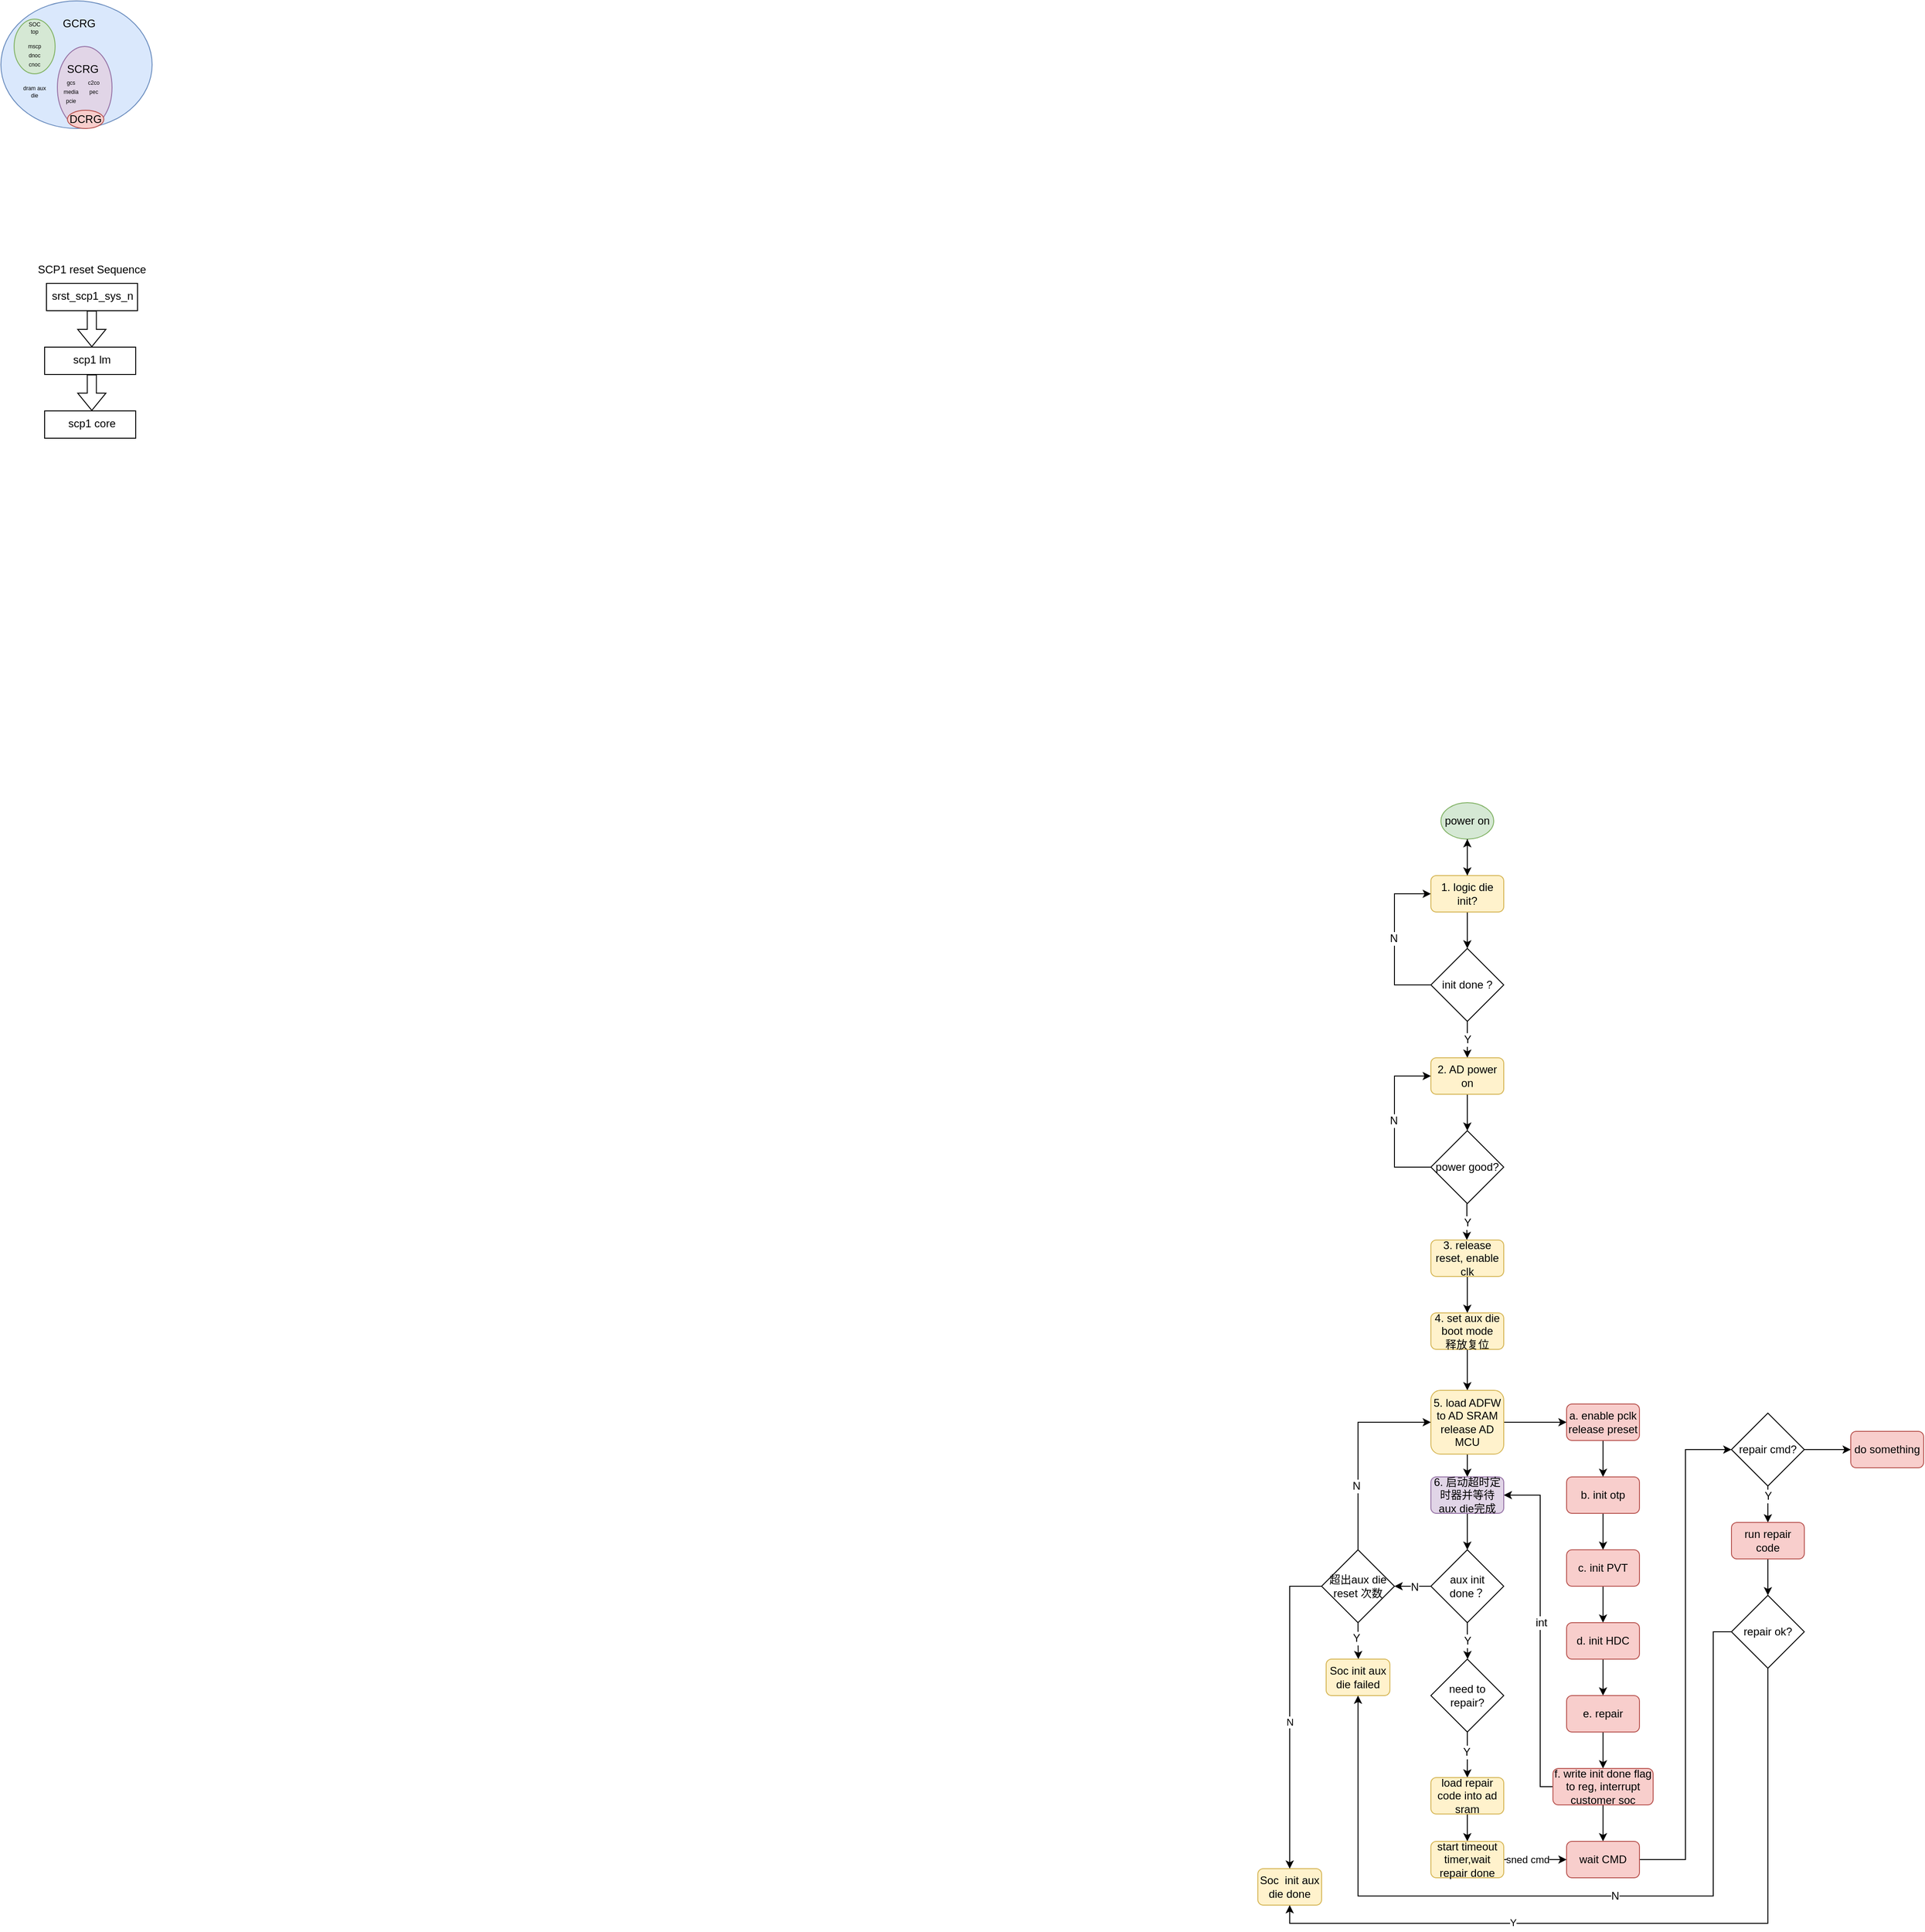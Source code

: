 <mxfile version="25.0.1">
  <diagram name="第 1 页" id="46fL1lXNJR9uM7ggilB-">
    <mxGraphModel dx="1378" dy="832" grid="1" gridSize="10" guides="1" tooltips="1" connect="1" arrows="1" fold="1" page="1" pageScale="1" pageWidth="3300" pageHeight="4681" math="0" shadow="0">
      <root>
        <mxCell id="0" />
        <mxCell id="1" parent="0" />
        <mxCell id="43JC9lhxO4K5G4KCc76D-29" value="" style="group" parent="1" vertex="1" connectable="0">
          <mxGeometry x="50" y="90" width="166" height="140" as="geometry" />
        </mxCell>
        <mxCell id="43JC9lhxO4K5G4KCc76D-1" value="" style="ellipse;whiteSpace=wrap;html=1;fillColor=#dae8fc;strokeColor=#6c8ebf;" parent="43JC9lhxO4K5G4KCc76D-29" vertex="1">
          <mxGeometry width="166" height="140" as="geometry" />
        </mxCell>
        <mxCell id="43JC9lhxO4K5G4KCc76D-12" value="" style="ellipse;whiteSpace=wrap;html=1;fillColor=#d5e8d4;strokeColor=#82b366;" parent="43JC9lhxO4K5G4KCc76D-29" vertex="1">
          <mxGeometry x="14.5" y="20" width="45" height="60" as="geometry" />
        </mxCell>
        <mxCell id="43JC9lhxO4K5G4KCc76D-3" value="GCRG" style="text;html=1;align=center;verticalAlign=middle;whiteSpace=wrap;rounded=0;" parent="43JC9lhxO4K5G4KCc76D-29" vertex="1">
          <mxGeometry x="73" y="20" width="26" height="10" as="geometry" />
        </mxCell>
        <mxCell id="43JC9lhxO4K5G4KCc76D-4" value="mscp" style="text;html=1;align=center;verticalAlign=middle;whiteSpace=wrap;rounded=0;fontSize=6;" parent="43JC9lhxO4K5G4KCc76D-29" vertex="1">
          <mxGeometry x="22" y="40" width="30" height="20" as="geometry" />
        </mxCell>
        <mxCell id="43JC9lhxO4K5G4KCc76D-5" value="dnoc" style="text;html=1;align=center;verticalAlign=middle;whiteSpace=wrap;rounded=0;fontSize=6;" parent="43JC9lhxO4K5G4KCc76D-29" vertex="1">
          <mxGeometry x="22" y="50" width="30" height="20" as="geometry" />
        </mxCell>
        <mxCell id="43JC9lhxO4K5G4KCc76D-6" value="cnoc" style="text;html=1;align=center;verticalAlign=middle;whiteSpace=wrap;rounded=0;fontSize=6;" parent="43JC9lhxO4K5G4KCc76D-29" vertex="1">
          <mxGeometry x="22" y="60" width="30" height="20" as="geometry" />
        </mxCell>
        <mxCell id="43JC9lhxO4K5G4KCc76D-10" value="dram aux die" style="text;html=1;align=center;verticalAlign=middle;whiteSpace=wrap;rounded=0;fontSize=6;" parent="43JC9lhxO4K5G4KCc76D-29" vertex="1">
          <mxGeometry x="22" y="90" width="30" height="20" as="geometry" />
        </mxCell>
        <mxCell id="43JC9lhxO4K5G4KCc76D-15" value="" style="ellipse;whiteSpace=wrap;html=1;fillColor=#e1d5e7;strokeColor=#9673a6;" parent="43JC9lhxO4K5G4KCc76D-29" vertex="1">
          <mxGeometry x="62" y="50" width="60" height="90" as="geometry" />
        </mxCell>
        <mxCell id="43JC9lhxO4K5G4KCc76D-14" value="SOC&lt;div&gt;top&lt;/div&gt;" style="text;html=1;align=center;verticalAlign=middle;whiteSpace=wrap;rounded=0;fontSize=6;" parent="43JC9lhxO4K5G4KCc76D-29" vertex="1">
          <mxGeometry x="22" y="20" width="30" height="20" as="geometry" />
        </mxCell>
        <mxCell id="43JC9lhxO4K5G4KCc76D-16" value="SCRG" style="text;html=1;align=center;verticalAlign=middle;whiteSpace=wrap;rounded=0;" parent="43JC9lhxO4K5G4KCc76D-29" vertex="1">
          <mxGeometry x="76.5" y="70" width="26" height="10" as="geometry" />
        </mxCell>
        <mxCell id="43JC9lhxO4K5G4KCc76D-17" value="gcs" style="text;html=1;align=center;verticalAlign=middle;whiteSpace=wrap;rounded=0;fontSize=6;" parent="43JC9lhxO4K5G4KCc76D-29" vertex="1">
          <mxGeometry x="62" y="80" width="30" height="20" as="geometry" />
        </mxCell>
        <mxCell id="43JC9lhxO4K5G4KCc76D-19" value="media" style="text;html=1;align=center;verticalAlign=middle;whiteSpace=wrap;rounded=0;fontSize=6;" parent="43JC9lhxO4K5G4KCc76D-29" vertex="1">
          <mxGeometry x="62" y="90" width="30" height="20" as="geometry" />
        </mxCell>
        <mxCell id="43JC9lhxO4K5G4KCc76D-20" value="pcie" style="text;html=1;align=center;verticalAlign=middle;whiteSpace=wrap;rounded=0;fontSize=6;" parent="43JC9lhxO4K5G4KCc76D-29" vertex="1">
          <mxGeometry x="62" y="100" width="30" height="20" as="geometry" />
        </mxCell>
        <mxCell id="43JC9lhxO4K5G4KCc76D-22" value="c2co" style="text;html=1;align=center;verticalAlign=middle;whiteSpace=wrap;rounded=0;fontSize=6;" parent="43JC9lhxO4K5G4KCc76D-29" vertex="1">
          <mxGeometry x="87" y="80" width="30" height="20" as="geometry" />
        </mxCell>
        <mxCell id="43JC9lhxO4K5G4KCc76D-23" value="pec" style="text;html=1;align=center;verticalAlign=middle;whiteSpace=wrap;rounded=0;fontSize=6;" parent="43JC9lhxO4K5G4KCc76D-29" vertex="1">
          <mxGeometry x="87" y="90" width="30" height="20" as="geometry" />
        </mxCell>
        <mxCell id="43JC9lhxO4K5G4KCc76D-24" value="DCRG" style="ellipse;whiteSpace=wrap;html=1;fillColor=#f8cecc;strokeColor=#b85450;" parent="43JC9lhxO4K5G4KCc76D-29" vertex="1">
          <mxGeometry x="73" y="120" width="40" height="20" as="geometry" />
        </mxCell>
        <mxCell id="43JC9lhxO4K5G4KCc76D-36" value="" style="group" parent="1" vertex="1" connectable="0">
          <mxGeometry x="84" y="370" width="132" height="200" as="geometry" />
        </mxCell>
        <mxCell id="43JC9lhxO4K5G4KCc76D-25" value="SCP1 reset Sequence" style="text;html=1;align=center;verticalAlign=middle;whiteSpace=wrap;rounded=0;" parent="43JC9lhxO4K5G4KCc76D-36" vertex="1">
          <mxGeometry width="132" height="30" as="geometry" />
        </mxCell>
        <mxCell id="43JC9lhxO4K5G4KCc76D-27" value="" style="rounded=0;whiteSpace=wrap;html=1;" parent="43JC9lhxO4K5G4KCc76D-36" vertex="1">
          <mxGeometry x="16" y="30" width="100" height="30" as="geometry" />
        </mxCell>
        <mxCell id="43JC9lhxO4K5G4KCc76D-26" value="&lt;div data-page-id=&quot;Pw6XdwjNvok7TUxngfVcSIKwnlc&quot; data-lark-html-role=&quot;root&quot; data-docx-has-block-data=&quot;false&quot;&gt;&lt;div class=&quot;ace-line ace-line old-record-id-SQWmdt7z1oqKN5xYYuCcsvaNnDd&quot;&gt;srst_scp1_sys_n&lt;/div&gt;&lt;/div&gt;&lt;span data-lark-record-data=&quot;{&amp;quot;rootId&amp;quot;:&amp;quot;Pw6XdwjNvok7TUxngfVcSIKwnlc&amp;quot;,&amp;quot;text&amp;quot;:{&amp;quot;initialAttributedTexts&amp;quot;:{&amp;quot;text&amp;quot;:{&amp;quot;0&amp;quot;:&amp;quot;srst_scp1_sys_n&amp;quot;},&amp;quot;attribs&amp;quot;:{&amp;quot;0&amp;quot;:&amp;quot;*0+f&amp;quot;}},&amp;quot;apool&amp;quot;:{&amp;quot;numToAttrib&amp;quot;:{&amp;quot;0&amp;quot;:[&amp;quot;author&amp;quot;,&amp;quot;7396181384320237572&amp;quot;]},&amp;quot;nextNum&amp;quot;:1}},&amp;quot;type&amp;quot;:&amp;quot;text&amp;quot;,&amp;quot;referenceRecordMap&amp;quot;:{},&amp;quot;extra&amp;quot;:{&amp;quot;channel&amp;quot;:&amp;quot;saas&amp;quot;,&amp;quot;pasteRandomId&amp;quot;:&amp;quot;677e7be1-af29-4d60-ab0a-0fdef0c1a2f3&amp;quot;,&amp;quot;mention_page_title&amp;quot;:{},&amp;quot;external_mention_url&amp;quot;:{}},&amp;quot;isKeepQuoteContainer&amp;quot;:false,&amp;quot;isFromCode&amp;quot;:false,&amp;quot;selection&amp;quot;:[{&amp;quot;id&amp;quot;:1236,&amp;quot;type&amp;quot;:&amp;quot;text&amp;quot;,&amp;quot;selection&amp;quot;:{&amp;quot;start&amp;quot;:0,&amp;quot;end&amp;quot;:15},&amp;quot;recordId&amp;quot;:&amp;quot;SQWmdt7z1oqKN5xYYuCcsvaNnDd&amp;quot;}],&amp;quot;payloadMap&amp;quot;:{},&amp;quot;isCut&amp;quot;:false}&quot; data-lark-record-format=&quot;docx/text&quot; class=&quot;lark-record-clipboard&quot;&gt;&lt;/span&gt;" style="text;whiteSpace=wrap;html=1;" parent="43JC9lhxO4K5G4KCc76D-36" vertex="1">
          <mxGeometry x="20" y="30" width="96" height="20" as="geometry" />
        </mxCell>
        <mxCell id="43JC9lhxO4K5G4KCc76D-28" value="" style="shape=flexArrow;endArrow=classic;html=1;rounded=0;" parent="43JC9lhxO4K5G4KCc76D-36" edge="1">
          <mxGeometry width="50" height="50" relative="1" as="geometry">
            <mxPoint x="65.8" y="60" as="sourcePoint" />
            <mxPoint x="65.8" y="100" as="targetPoint" />
          </mxGeometry>
        </mxCell>
        <mxCell id="43JC9lhxO4K5G4KCc76D-31" value="" style="rounded=0;whiteSpace=wrap;html=1;" parent="43JC9lhxO4K5G4KCc76D-36" vertex="1">
          <mxGeometry x="14" y="100" width="100" height="30" as="geometry" />
        </mxCell>
        <mxCell id="43JC9lhxO4K5G4KCc76D-32" value="&lt;div data-docx-has-block-data=&quot;false&quot; data-lark-html-role=&quot;root&quot; data-page-id=&quot;Pw6XdwjNvok7TUxngfVcSIKwnlc&quot;&gt;&lt;div class=&quot;ace-line ace-line old-record-id-SQWmdt7z1oqKN5xYYuCcsvaNnDd&quot;&gt;scp1 lm&lt;/div&gt;&lt;/div&gt;&lt;span class=&quot;lark-record-clipboard&quot; data-lark-record-format=&quot;docx/text&quot; data-lark-record-data=&quot;{&amp;quot;rootId&amp;quot;:&amp;quot;Pw6XdwjNvok7TUxngfVcSIKwnlc&amp;quot;,&amp;quot;text&amp;quot;:{&amp;quot;initialAttributedTexts&amp;quot;:{&amp;quot;text&amp;quot;:{&amp;quot;0&amp;quot;:&amp;quot;srst_scp1_sys_n&amp;quot;},&amp;quot;attribs&amp;quot;:{&amp;quot;0&amp;quot;:&amp;quot;*0+f&amp;quot;}},&amp;quot;apool&amp;quot;:{&amp;quot;numToAttrib&amp;quot;:{&amp;quot;0&amp;quot;:[&amp;quot;author&amp;quot;,&amp;quot;7396181384320237572&amp;quot;]},&amp;quot;nextNum&amp;quot;:1}},&amp;quot;type&amp;quot;:&amp;quot;text&amp;quot;,&amp;quot;referenceRecordMap&amp;quot;:{},&amp;quot;extra&amp;quot;:{&amp;quot;channel&amp;quot;:&amp;quot;saas&amp;quot;,&amp;quot;pasteRandomId&amp;quot;:&amp;quot;677e7be1-af29-4d60-ab0a-0fdef0c1a2f3&amp;quot;,&amp;quot;mention_page_title&amp;quot;:{},&amp;quot;external_mention_url&amp;quot;:{}},&amp;quot;isKeepQuoteContainer&amp;quot;:false,&amp;quot;isFromCode&amp;quot;:false,&amp;quot;selection&amp;quot;:[{&amp;quot;id&amp;quot;:1236,&amp;quot;type&amp;quot;:&amp;quot;text&amp;quot;,&amp;quot;selection&amp;quot;:{&amp;quot;start&amp;quot;:0,&amp;quot;end&amp;quot;:15},&amp;quot;recordId&amp;quot;:&amp;quot;SQWmdt7z1oqKN5xYYuCcsvaNnDd&amp;quot;}],&amp;quot;payloadMap&amp;quot;:{},&amp;quot;isCut&amp;quot;:false}&quot;&gt;&lt;/span&gt;" style="text;whiteSpace=wrap;html=1;align=center;" parent="43JC9lhxO4K5G4KCc76D-36" vertex="1">
          <mxGeometry x="18" y="100" width="96" height="25" as="geometry" />
        </mxCell>
        <mxCell id="43JC9lhxO4K5G4KCc76D-33" value="" style="rounded=0;whiteSpace=wrap;html=1;" parent="43JC9lhxO4K5G4KCc76D-36" vertex="1">
          <mxGeometry x="14" y="170" width="100" height="30" as="geometry" />
        </mxCell>
        <mxCell id="43JC9lhxO4K5G4KCc76D-34" value="&lt;div data-docx-has-block-data=&quot;false&quot; data-lark-html-role=&quot;root&quot; data-page-id=&quot;Pw6XdwjNvok7TUxngfVcSIKwnlc&quot;&gt;&lt;div class=&quot;ace-line ace-line old-record-id-SQWmdt7z1oqKN5xYYuCcsvaNnDd&quot;&gt;scp1 core&lt;/div&gt;&lt;/div&gt;&lt;span class=&quot;lark-record-clipboard&quot; data-lark-record-format=&quot;docx/text&quot; data-lark-record-data=&quot;{&amp;quot;rootId&amp;quot;:&amp;quot;Pw6XdwjNvok7TUxngfVcSIKwnlc&amp;quot;,&amp;quot;text&amp;quot;:{&amp;quot;initialAttributedTexts&amp;quot;:{&amp;quot;text&amp;quot;:{&amp;quot;0&amp;quot;:&amp;quot;srst_scp1_sys_n&amp;quot;},&amp;quot;attribs&amp;quot;:{&amp;quot;0&amp;quot;:&amp;quot;*0+f&amp;quot;}},&amp;quot;apool&amp;quot;:{&amp;quot;numToAttrib&amp;quot;:{&amp;quot;0&amp;quot;:[&amp;quot;author&amp;quot;,&amp;quot;7396181384320237572&amp;quot;]},&amp;quot;nextNum&amp;quot;:1}},&amp;quot;type&amp;quot;:&amp;quot;text&amp;quot;,&amp;quot;referenceRecordMap&amp;quot;:{},&amp;quot;extra&amp;quot;:{&amp;quot;channel&amp;quot;:&amp;quot;saas&amp;quot;,&amp;quot;pasteRandomId&amp;quot;:&amp;quot;677e7be1-af29-4d60-ab0a-0fdef0c1a2f3&amp;quot;,&amp;quot;mention_page_title&amp;quot;:{},&amp;quot;external_mention_url&amp;quot;:{}},&amp;quot;isKeepQuoteContainer&amp;quot;:false,&amp;quot;isFromCode&amp;quot;:false,&amp;quot;selection&amp;quot;:[{&amp;quot;id&amp;quot;:1236,&amp;quot;type&amp;quot;:&amp;quot;text&amp;quot;,&amp;quot;selection&amp;quot;:{&amp;quot;start&amp;quot;:0,&amp;quot;end&amp;quot;:15},&amp;quot;recordId&amp;quot;:&amp;quot;SQWmdt7z1oqKN5xYYuCcsvaNnDd&amp;quot;}],&amp;quot;payloadMap&amp;quot;:{},&amp;quot;isCut&amp;quot;:false}&quot;&gt;&lt;/span&gt;" style="text;whiteSpace=wrap;html=1;align=center;" parent="43JC9lhxO4K5G4KCc76D-36" vertex="1">
          <mxGeometry x="18" y="170" width="96" height="25" as="geometry" />
        </mxCell>
        <mxCell id="43JC9lhxO4K5G4KCc76D-35" value="" style="shape=flexArrow;endArrow=classic;html=1;rounded=0;" parent="43JC9lhxO4K5G4KCc76D-36" edge="1">
          <mxGeometry width="50" height="50" relative="1" as="geometry">
            <mxPoint x="65.8" y="130" as="sourcePoint" />
            <mxPoint x="65.8" y="170" as="targetPoint" />
          </mxGeometry>
        </mxCell>
        <mxCell id="43JC9lhxO4K5G4KCc76D-128" value="&lt;font&gt;Soc&amp;nbsp; init aux die done&lt;/font&gt;" style="rounded=1;whiteSpace=wrap;html=1;strokeColor=#d6b656;align=center;verticalAlign=middle;fontFamily=Helvetica;fontSize=12;fillColor=#fff2cc;" parent="1" vertex="1">
          <mxGeometry x="1430" y="2140" width="70" height="40" as="geometry" />
        </mxCell>
        <mxCell id="43JC9lhxO4K5G4KCc76D-132" style="edgeStyle=orthogonalEdgeStyle;rounded=0;orthogonalLoop=1;jettySize=auto;html=1;exitX=0;exitY=0.5;exitDx=0;exitDy=0;entryX=0.5;entryY=0;entryDx=0;entryDy=0;fontFamily=Helvetica;fontSize=12;fontColor=default;" parent="1" source="43JC9lhxO4K5G4KCc76D-95" target="43JC9lhxO4K5G4KCc76D-128" edge="1">
          <mxGeometry relative="1" as="geometry" />
        </mxCell>
        <mxCell id="n-foMxT4vimPVONzCJGZ-13" value="N" style="edgeLabel;html=1;align=center;verticalAlign=middle;resizable=0;points=[];" vertex="1" connectable="0" parent="43JC9lhxO4K5G4KCc76D-132">
          <mxGeometry x="0.068" y="-4" relative="1" as="geometry">
            <mxPoint x="4" as="offset" />
          </mxGeometry>
        </mxCell>
        <mxCell id="43JC9lhxO4K5G4KCc76D-133" style="edgeStyle=orthogonalEdgeStyle;rounded=0;orthogonalLoop=1;jettySize=auto;html=1;exitX=0.5;exitY=1;exitDx=0;exitDy=0;entryX=0.5;entryY=1;entryDx=0;entryDy=0;fontFamily=Helvetica;fontSize=12;fontColor=default;" parent="1" source="43JC9lhxO4K5G4KCc76D-121" target="43JC9lhxO4K5G4KCc76D-128" edge="1">
          <mxGeometry relative="1" as="geometry" />
        </mxCell>
        <mxCell id="43JC9lhxO4K5G4KCc76D-134" value="Y" style="edgeLabel;html=1;align=center;verticalAlign=middle;resizable=0;points=[];strokeColor=default;fontFamily=Helvetica;fontSize=12;fontColor=default;fillColor=default;" parent="43JC9lhxO4K5G4KCc76D-133" vertex="1" connectable="0">
          <mxGeometry x="-0.484" y="2" relative="1" as="geometry">
            <mxPoint x="-192" y="8" as="offset" />
          </mxGeometry>
        </mxCell>
        <mxCell id="n-foMxT4vimPVONzCJGZ-14" value="Y" style="edgeLabel;html=1;align=center;verticalAlign=middle;resizable=0;points=[];" vertex="1" connectable="0" parent="43JC9lhxO4K5G4KCc76D-133">
          <mxGeometry x="0.359" y="-1" relative="1" as="geometry">
            <mxPoint as="offset" />
          </mxGeometry>
        </mxCell>
        <mxCell id="43JC9lhxO4K5G4KCc76D-37" value="power on" style="ellipse;whiteSpace=wrap;html=1;fillColor=#d5e8d4;strokeColor=#82b366;" parent="1" vertex="1">
          <mxGeometry x="1631" y="970" width="58" height="40" as="geometry" />
        </mxCell>
        <mxCell id="43JC9lhxO4K5G4KCc76D-45" style="edgeStyle=orthogonalEdgeStyle;rounded=0;orthogonalLoop=1;jettySize=auto;html=1;exitX=0.5;exitY=1;exitDx=0;exitDy=0;entryX=0.5;entryY=0;entryDx=0;entryDy=0;fontFamily=Helvetica;fontSize=12;fontColor=default;" parent="1" source="43JC9lhxO4K5G4KCc76D-39" target="43JC9lhxO4K5G4KCc76D-42" edge="1">
          <mxGeometry relative="1" as="geometry" />
        </mxCell>
        <mxCell id="n-foMxT4vimPVONzCJGZ-1" value="" style="edgeStyle=orthogonalEdgeStyle;rounded=0;orthogonalLoop=1;jettySize=auto;html=1;" edge="1" parent="1" source="43JC9lhxO4K5G4KCc76D-39" target="43JC9lhxO4K5G4KCc76D-37">
          <mxGeometry relative="1" as="geometry" />
        </mxCell>
        <mxCell id="43JC9lhxO4K5G4KCc76D-39" value="&lt;font&gt;1. logic die init?&lt;/font&gt;" style="rounded=1;whiteSpace=wrap;html=1;strokeColor=#d6b656;align=center;verticalAlign=middle;fontFamily=Helvetica;fontSize=12;fillColor=#fff2cc;" parent="1" vertex="1">
          <mxGeometry x="1620" y="1050" width="80" height="40" as="geometry" />
        </mxCell>
        <mxCell id="43JC9lhxO4K5G4KCc76D-40" value="" style="endArrow=classic;html=1;rounded=0;fontFamily=Helvetica;fontSize=12;fontColor=default;exitX=0.5;exitY=1;exitDx=0;exitDy=0;entryX=0.5;entryY=0;entryDx=0;entryDy=0;" parent="1" source="43JC9lhxO4K5G4KCc76D-37" target="43JC9lhxO4K5G4KCc76D-39" edge="1">
          <mxGeometry width="50" height="50" relative="1" as="geometry">
            <mxPoint x="1660" y="1080" as="sourcePoint" />
            <mxPoint x="1710" y="1030" as="targetPoint" />
          </mxGeometry>
        </mxCell>
        <mxCell id="43JC9lhxO4K5G4KCc76D-50" style="edgeStyle=orthogonalEdgeStyle;rounded=0;orthogonalLoop=1;jettySize=auto;html=1;exitX=0.5;exitY=1;exitDx=0;exitDy=0;entryX=0.5;entryY=0;entryDx=0;entryDy=0;fontFamily=Helvetica;fontSize=12;fontColor=default;" parent="1" source="43JC9lhxO4K5G4KCc76D-42" target="43JC9lhxO4K5G4KCc76D-49" edge="1">
          <mxGeometry relative="1" as="geometry" />
        </mxCell>
        <mxCell id="43JC9lhxO4K5G4KCc76D-51" value="Y" style="edgeLabel;html=1;align=center;verticalAlign=middle;resizable=0;points=[];strokeColor=default;fontFamily=Helvetica;fontSize=12;fontColor=default;fillColor=default;" parent="43JC9lhxO4K5G4KCc76D-50" vertex="1" connectable="0">
          <mxGeometry x="-0.568" y="-1" relative="1" as="geometry">
            <mxPoint x="1" y="11" as="offset" />
          </mxGeometry>
        </mxCell>
        <mxCell id="43JC9lhxO4K5G4KCc76D-42" value="&lt;font&gt;init done ?&lt;/font&gt;" style="rhombus;whiteSpace=wrap;html=1;strokeColor=default;align=center;verticalAlign=middle;fontFamily=Helvetica;fontSize=12;fontColor=default;fillColor=default;" parent="1" vertex="1">
          <mxGeometry x="1620" y="1130" width="80" height="80" as="geometry" />
        </mxCell>
        <mxCell id="43JC9lhxO4K5G4KCc76D-46" value="" style="endArrow=classic;html=1;rounded=0;fontFamily=Helvetica;fontSize=12;fontColor=default;exitX=0;exitY=0.5;exitDx=0;exitDy=0;entryX=0;entryY=0.5;entryDx=0;entryDy=0;" parent="1" target="43JC9lhxO4K5G4KCc76D-39" edge="1">
          <mxGeometry width="50" height="50" relative="1" as="geometry">
            <mxPoint x="1620" y="1170" as="sourcePoint" />
            <mxPoint x="1620" y="1080" as="targetPoint" />
            <Array as="points">
              <mxPoint x="1580" y="1170" />
              <mxPoint x="1580" y="1070" />
            </Array>
          </mxGeometry>
        </mxCell>
        <mxCell id="43JC9lhxO4K5G4KCc76D-47" value="N" style="edgeLabel;html=1;align=center;verticalAlign=middle;resizable=0;points=[];strokeColor=default;fontFamily=Helvetica;fontSize=12;fontColor=default;fillColor=default;" parent="43JC9lhxO4K5G4KCc76D-46" vertex="1" connectable="0">
          <mxGeometry x="0.012" y="1" relative="1" as="geometry">
            <mxPoint as="offset" />
          </mxGeometry>
        </mxCell>
        <mxCell id="43JC9lhxO4K5G4KCc76D-57" style="edgeStyle=orthogonalEdgeStyle;rounded=0;orthogonalLoop=1;jettySize=auto;html=1;exitX=0.5;exitY=1;exitDx=0;exitDy=0;entryX=0.5;entryY=0;entryDx=0;entryDy=0;fontFamily=Helvetica;fontSize=12;fontColor=default;" parent="1" source="43JC9lhxO4K5G4KCc76D-49" target="43JC9lhxO4K5G4KCc76D-52" edge="1">
          <mxGeometry relative="1" as="geometry" />
        </mxCell>
        <mxCell id="43JC9lhxO4K5G4KCc76D-49" value="&lt;font&gt;2. AD power on&lt;/font&gt;" style="rounded=1;whiteSpace=wrap;html=1;strokeColor=#d6b656;align=center;verticalAlign=middle;fontFamily=Helvetica;fontSize=12;fillColor=#fff2cc;" parent="1" vertex="1">
          <mxGeometry x="1620" y="1250" width="80" height="40" as="geometry" />
        </mxCell>
        <mxCell id="43JC9lhxO4K5G4KCc76D-52" value="&lt;font&gt;power good?&lt;/font&gt;" style="rhombus;whiteSpace=wrap;html=1;strokeColor=default;align=center;verticalAlign=middle;fontFamily=Helvetica;fontSize=12;fontColor=default;fillColor=default;" parent="1" vertex="1">
          <mxGeometry x="1620" y="1330" width="80" height="80" as="geometry" />
        </mxCell>
        <mxCell id="43JC9lhxO4K5G4KCc76D-55" value="" style="endArrow=classic;html=1;rounded=0;fontFamily=Helvetica;fontSize=12;fontColor=default;exitX=0;exitY=0.5;exitDx=0;exitDy=0;entryX=0;entryY=0.5;entryDx=0;entryDy=0;" parent="1" edge="1">
          <mxGeometry width="50" height="50" relative="1" as="geometry">
            <mxPoint x="1620" y="1370" as="sourcePoint" />
            <mxPoint x="1620" y="1270" as="targetPoint" />
            <Array as="points">
              <mxPoint x="1580" y="1370" />
              <mxPoint x="1580" y="1270" />
            </Array>
          </mxGeometry>
        </mxCell>
        <mxCell id="43JC9lhxO4K5G4KCc76D-56" value="N" style="edgeLabel;html=1;align=center;verticalAlign=middle;resizable=0;points=[];strokeColor=default;fontFamily=Helvetica;fontSize=12;fontColor=default;fillColor=default;" parent="43JC9lhxO4K5G4KCc76D-55" vertex="1" connectable="0">
          <mxGeometry x="0.012" y="1" relative="1" as="geometry">
            <mxPoint as="offset" />
          </mxGeometry>
        </mxCell>
        <mxCell id="43JC9lhxO4K5G4KCc76D-58" style="edgeStyle=orthogonalEdgeStyle;rounded=0;orthogonalLoop=1;jettySize=auto;html=1;exitX=0.5;exitY=1;exitDx=0;exitDy=0;entryX=0.5;entryY=0;entryDx=0;entryDy=0;fontFamily=Helvetica;fontSize=12;fontColor=default;" parent="1" edge="1">
          <mxGeometry relative="1" as="geometry">
            <mxPoint x="1659.5" y="1410" as="sourcePoint" />
            <mxPoint x="1659.5" y="1450" as="targetPoint" />
            <Array as="points">
              <mxPoint x="1659.5" y="1431" />
              <mxPoint x="1660.5" y="1431" />
              <mxPoint x="1660.5" y="1430" />
              <mxPoint x="1659.5" y="1430" />
            </Array>
          </mxGeometry>
        </mxCell>
        <mxCell id="43JC9lhxO4K5G4KCc76D-59" value="Y" style="edgeLabel;html=1;align=center;verticalAlign=middle;resizable=0;points=[];strokeColor=default;fontFamily=Helvetica;fontSize=12;fontColor=default;fillColor=default;" parent="43JC9lhxO4K5G4KCc76D-58" vertex="1" connectable="0">
          <mxGeometry x="-0.568" y="-1" relative="1" as="geometry">
            <mxPoint x="1" y="11" as="offset" />
          </mxGeometry>
        </mxCell>
        <mxCell id="43JC9lhxO4K5G4KCc76D-62" style="edgeStyle=orthogonalEdgeStyle;rounded=0;orthogonalLoop=1;jettySize=auto;html=1;exitX=0.5;exitY=1;exitDx=0;exitDy=0;entryX=0.5;entryY=0;entryDx=0;entryDy=0;fontFamily=Helvetica;fontSize=12;fontColor=default;" parent="1" source="43JC9lhxO4K5G4KCc76D-60" target="43JC9lhxO4K5G4KCc76D-61" edge="1">
          <mxGeometry relative="1" as="geometry" />
        </mxCell>
        <mxCell id="43JC9lhxO4K5G4KCc76D-60" value="&lt;font&gt;4. set aux die boot mode&lt;/font&gt;&lt;div&gt;&lt;font&gt;释放复位&lt;/font&gt;&lt;/div&gt;" style="rounded=1;whiteSpace=wrap;html=1;strokeColor=#d6b656;align=center;verticalAlign=middle;fontFamily=Helvetica;fontSize=12;fillColor=#fff2cc;" parent="1" vertex="1">
          <mxGeometry x="1620" y="1530" width="80" height="40" as="geometry" />
        </mxCell>
        <mxCell id="43JC9lhxO4K5G4KCc76D-64" value="" style="edgeStyle=orthogonalEdgeStyle;rounded=0;orthogonalLoop=1;jettySize=auto;html=1;fontFamily=Helvetica;fontSize=12;fontColor=default;entryX=0;entryY=0.5;entryDx=0;entryDy=0;" parent="1" source="43JC9lhxO4K5G4KCc76D-61" target="43JC9lhxO4K5G4KCc76D-65" edge="1">
          <mxGeometry relative="1" as="geometry">
            <mxPoint x="1740" y="1650" as="targetPoint" />
          </mxGeometry>
        </mxCell>
        <mxCell id="43JC9lhxO4K5G4KCc76D-80" style="edgeStyle=orthogonalEdgeStyle;rounded=0;orthogonalLoop=1;jettySize=auto;html=1;exitX=0.5;exitY=1;exitDx=0;exitDy=0;entryX=0.5;entryY=0;entryDx=0;entryDy=0;fontFamily=Helvetica;fontSize=12;fontColor=default;" parent="1" source="43JC9lhxO4K5G4KCc76D-61" edge="1">
          <mxGeometry relative="1" as="geometry">
            <mxPoint x="1660" y="1710" as="targetPoint" />
          </mxGeometry>
        </mxCell>
        <mxCell id="43JC9lhxO4K5G4KCc76D-61" value="&lt;div style=&quot;&quot;&gt;&lt;span style=&quot;background-color: initial;&quot;&gt;5. load ADFW to AD SRAM&lt;/span&gt;&lt;/div&gt;&lt;div style=&quot;&quot;&gt;&lt;font&gt;release AD MCU&lt;/font&gt;&lt;/div&gt;" style="rounded=1;whiteSpace=wrap;html=1;strokeColor=#d6b656;align=center;verticalAlign=middle;fontFamily=Helvetica;fontSize=12;fillColor=#fff2cc;" parent="1" vertex="1">
          <mxGeometry x="1620" y="1615" width="80" height="70" as="geometry" />
        </mxCell>
        <mxCell id="43JC9lhxO4K5G4KCc76D-69" style="edgeStyle=orthogonalEdgeStyle;rounded=0;orthogonalLoop=1;jettySize=auto;html=1;exitX=0.5;exitY=1;exitDx=0;exitDy=0;fontFamily=Helvetica;fontSize=12;fontColor=default;" parent="1" source="43JC9lhxO4K5G4KCc76D-65" target="43JC9lhxO4K5G4KCc76D-68" edge="1">
          <mxGeometry relative="1" as="geometry" />
        </mxCell>
        <mxCell id="43JC9lhxO4K5G4KCc76D-65" value="a. enable pclk release preset" style="rounded=1;whiteSpace=wrap;html=1;strokeColor=#b85450;align=center;verticalAlign=middle;fontFamily=Helvetica;fontSize=12;fillColor=#f8cecc;" parent="1" vertex="1">
          <mxGeometry x="1769" y="1630" width="80" height="40" as="geometry" />
        </mxCell>
        <mxCell id="43JC9lhxO4K5G4KCc76D-75" style="edgeStyle=orthogonalEdgeStyle;rounded=0;orthogonalLoop=1;jettySize=auto;html=1;exitX=0.5;exitY=1;exitDx=0;exitDy=0;entryX=0.5;entryY=0;entryDx=0;entryDy=0;fontFamily=Helvetica;fontSize=12;fontColor=default;" parent="1" source="43JC9lhxO4K5G4KCc76D-68" target="43JC9lhxO4K5G4KCc76D-74" edge="1">
          <mxGeometry relative="1" as="geometry" />
        </mxCell>
        <mxCell id="43JC9lhxO4K5G4KCc76D-68" value="b. init otp" style="rounded=1;whiteSpace=wrap;html=1;strokeColor=#b85450;align=center;verticalAlign=middle;fontFamily=Helvetica;fontSize=12;fillColor=#f8cecc;" parent="1" vertex="1">
          <mxGeometry x="1769" y="1710" width="80" height="40" as="geometry" />
        </mxCell>
        <mxCell id="43JC9lhxO4K5G4KCc76D-77" style="edgeStyle=orthogonalEdgeStyle;rounded=0;orthogonalLoop=1;jettySize=auto;html=1;exitX=0.5;exitY=1;exitDx=0;exitDy=0;entryX=0.5;entryY=0;entryDx=0;entryDy=0;fontFamily=Helvetica;fontSize=12;fontColor=default;" parent="1" source="43JC9lhxO4K5G4KCc76D-74" target="43JC9lhxO4K5G4KCc76D-76" edge="1">
          <mxGeometry relative="1" as="geometry" />
        </mxCell>
        <mxCell id="43JC9lhxO4K5G4KCc76D-74" value="c. init PVT" style="rounded=1;whiteSpace=wrap;html=1;strokeColor=#b85450;align=center;verticalAlign=middle;fontFamily=Helvetica;fontSize=12;fillColor=#f8cecc;" parent="1" vertex="1">
          <mxGeometry x="1769" y="1790" width="80" height="40" as="geometry" />
        </mxCell>
        <mxCell id="43JC9lhxO4K5G4KCc76D-79" style="edgeStyle=orthogonalEdgeStyle;rounded=0;orthogonalLoop=1;jettySize=auto;html=1;exitX=0.5;exitY=1;exitDx=0;exitDy=0;entryX=0.5;entryY=0;entryDx=0;entryDy=0;fontFamily=Helvetica;fontSize=12;fontColor=default;" parent="1" source="43JC9lhxO4K5G4KCc76D-76" target="43JC9lhxO4K5G4KCc76D-78" edge="1">
          <mxGeometry relative="1" as="geometry" />
        </mxCell>
        <mxCell id="43JC9lhxO4K5G4KCc76D-76" value="&lt;div&gt;d. init HDC&lt;/div&gt;" style="rounded=1;whiteSpace=wrap;html=1;strokeColor=#b85450;align=center;verticalAlign=middle;fontFamily=Helvetica;fontSize=12;fillColor=#f8cecc;" parent="1" vertex="1">
          <mxGeometry x="1769" y="1870" width="80" height="40" as="geometry" />
        </mxCell>
        <mxCell id="43JC9lhxO4K5G4KCc76D-82" style="edgeStyle=orthogonalEdgeStyle;rounded=0;orthogonalLoop=1;jettySize=auto;html=1;exitX=0.5;exitY=1;exitDx=0;exitDy=0;entryX=0.5;entryY=0;entryDx=0;entryDy=0;fontFamily=Helvetica;fontSize=12;fontColor=default;" parent="1" source="43JC9lhxO4K5G4KCc76D-78" target="43JC9lhxO4K5G4KCc76D-81" edge="1">
          <mxGeometry relative="1" as="geometry" />
        </mxCell>
        <mxCell id="43JC9lhxO4K5G4KCc76D-78" value="e. repair" style="rounded=1;whiteSpace=wrap;html=1;strokeColor=#b85450;align=center;verticalAlign=middle;fontFamily=Helvetica;fontSize=12;fillColor=#f8cecc;" parent="1" vertex="1">
          <mxGeometry x="1769" y="1950" width="80" height="40" as="geometry" />
        </mxCell>
        <mxCell id="43JC9lhxO4K5G4KCc76D-83" style="edgeStyle=orthogonalEdgeStyle;rounded=0;orthogonalLoop=1;jettySize=auto;html=1;exitX=0;exitY=0.5;exitDx=0;exitDy=0;fontFamily=Helvetica;fontSize=12;fontColor=default;entryX=1;entryY=0.5;entryDx=0;entryDy=0;" parent="1" target="43JC9lhxO4K5G4KCc76D-85" edge="1">
          <mxGeometry relative="1" as="geometry">
            <mxPoint x="1720" y="1730" as="targetPoint" />
            <mxPoint x="1774" y="2050" as="sourcePoint" />
            <Array as="points">
              <mxPoint x="1740" y="2050" />
              <mxPoint x="1740" y="1730" />
            </Array>
          </mxGeometry>
        </mxCell>
        <mxCell id="43JC9lhxO4K5G4KCc76D-84" value="int" style="edgeLabel;html=1;align=center;verticalAlign=middle;resizable=0;points=[];strokeColor=default;fontFamily=Helvetica;fontSize=12;fontColor=default;fillColor=default;" parent="43JC9lhxO4K5G4KCc76D-83" vertex="1" connectable="0">
          <mxGeometry x="0.089" y="-1" relative="1" as="geometry">
            <mxPoint as="offset" />
          </mxGeometry>
        </mxCell>
        <mxCell id="43JC9lhxO4K5G4KCc76D-88" style="edgeStyle=orthogonalEdgeStyle;rounded=0;orthogonalLoop=1;jettySize=auto;html=1;exitX=0.5;exitY=1;exitDx=0;exitDy=0;entryX=0.5;entryY=0;entryDx=0;entryDy=0;fontFamily=Helvetica;fontSize=12;fontColor=default;" parent="1" source="43JC9lhxO4K5G4KCc76D-81" target="43JC9lhxO4K5G4KCc76D-87" edge="1">
          <mxGeometry relative="1" as="geometry" />
        </mxCell>
        <mxCell id="43JC9lhxO4K5G4KCc76D-81" value="f. write init done flag to reg, interrupt customer soc" style="rounded=1;whiteSpace=wrap;html=1;strokeColor=#b85450;align=center;verticalAlign=middle;fontFamily=Helvetica;fontSize=12;fillColor=#f8cecc;" parent="1" vertex="1">
          <mxGeometry x="1754" y="2030" width="110" height="40" as="geometry" />
        </mxCell>
        <mxCell id="43JC9lhxO4K5G4KCc76D-91" style="edgeStyle=orthogonalEdgeStyle;rounded=0;orthogonalLoop=1;jettySize=auto;html=1;exitX=0.5;exitY=1;exitDx=0;exitDy=0;entryX=0.5;entryY=0;entryDx=0;entryDy=0;fontFamily=Helvetica;fontSize=12;fontColor=default;" parent="1" source="43JC9lhxO4K5G4KCc76D-85" target="43JC9lhxO4K5G4KCc76D-90" edge="1">
          <mxGeometry relative="1" as="geometry" />
        </mxCell>
        <mxCell id="43JC9lhxO4K5G4KCc76D-85" value="&lt;font&gt;6. 启动超时定时器并等待aux die完成&lt;/font&gt;" style="rounded=1;whiteSpace=wrap;html=1;strokeColor=#9673a6;align=center;verticalAlign=middle;fontFamily=Helvetica;fontSize=12;fillColor=#e1d5e7;" parent="1" vertex="1">
          <mxGeometry x="1620" y="1710" width="80" height="40" as="geometry" />
        </mxCell>
        <mxCell id="43JC9lhxO4K5G4KCc76D-140" style="edgeStyle=orthogonalEdgeStyle;rounded=0;orthogonalLoop=1;jettySize=auto;html=1;exitX=1;exitY=0.5;exitDx=0;exitDy=0;entryX=0;entryY=0.5;entryDx=0;entryDy=0;fontFamily=Helvetica;fontSize=12;fontColor=default;" parent="1" source="43JC9lhxO4K5G4KCc76D-87" target="43JC9lhxO4K5G4KCc76D-109" edge="1">
          <mxGeometry relative="1" as="geometry" />
        </mxCell>
        <mxCell id="43JC9lhxO4K5G4KCc76D-87" value="wait CMD" style="rounded=1;whiteSpace=wrap;html=1;strokeColor=#b85450;align=center;verticalAlign=middle;fontFamily=Helvetica;fontSize=12;fillColor=#f8cecc;" parent="1" vertex="1">
          <mxGeometry x="1769" y="2110" width="80" height="40" as="geometry" />
        </mxCell>
        <mxCell id="43JC9lhxO4K5G4KCc76D-92" style="edgeStyle=orthogonalEdgeStyle;rounded=0;orthogonalLoop=1;jettySize=auto;html=1;exitX=0;exitY=0.5;exitDx=0;exitDy=0;fontFamily=Helvetica;fontSize=12;fontColor=default;" parent="1" source="43JC9lhxO4K5G4KCc76D-90" edge="1">
          <mxGeometry relative="1" as="geometry">
            <mxPoint x="1580" y="1830" as="targetPoint" />
          </mxGeometry>
        </mxCell>
        <mxCell id="43JC9lhxO4K5G4KCc76D-93" value="N" style="edgeLabel;html=1;align=center;verticalAlign=middle;resizable=0;points=[];strokeColor=default;fontFamily=Helvetica;fontSize=12;fontColor=default;fillColor=default;" parent="43JC9lhxO4K5G4KCc76D-92" vertex="1" connectable="0">
          <mxGeometry x="-0.111" y="1" relative="1" as="geometry">
            <mxPoint as="offset" />
          </mxGeometry>
        </mxCell>
        <mxCell id="43JC9lhxO4K5G4KCc76D-101" style="edgeStyle=orthogonalEdgeStyle;rounded=0;orthogonalLoop=1;jettySize=auto;html=1;exitX=0.5;exitY=1;exitDx=0;exitDy=0;fontFamily=Helvetica;fontSize=12;fontColor=default;" parent="1" source="43JC9lhxO4K5G4KCc76D-90" edge="1">
          <mxGeometry relative="1" as="geometry">
            <mxPoint x="1660.333" y="1910.0" as="targetPoint" />
          </mxGeometry>
        </mxCell>
        <mxCell id="43JC9lhxO4K5G4KCc76D-124" value="Y" style="edgeLabel;html=1;align=center;verticalAlign=middle;resizable=0;points=[];strokeColor=default;fontFamily=Helvetica;fontSize=12;fontColor=default;fillColor=default;" parent="43JC9lhxO4K5G4KCc76D-101" vertex="1" connectable="0">
          <mxGeometry x="-0.284" y="2" relative="1" as="geometry">
            <mxPoint x="-2" y="5" as="offset" />
          </mxGeometry>
        </mxCell>
        <mxCell id="43JC9lhxO4K5G4KCc76D-90" value="&lt;font&gt;aux init done？&lt;/font&gt;" style="rhombus;whiteSpace=wrap;html=1;strokeColor=default;align=center;verticalAlign=middle;fontFamily=Helvetica;fontSize=12;fontColor=default;fillColor=default;" parent="1" vertex="1">
          <mxGeometry x="1620" y="1790" width="80" height="80" as="geometry" />
        </mxCell>
        <mxCell id="43JC9lhxO4K5G4KCc76D-96" style="edgeStyle=orthogonalEdgeStyle;rounded=0;orthogonalLoop=1;jettySize=auto;html=1;exitX=0.5;exitY=0;exitDx=0;exitDy=0;fontFamily=Helvetica;fontSize=12;fontColor=default;entryX=0;entryY=0.5;entryDx=0;entryDy=0;" parent="1" source="43JC9lhxO4K5G4KCc76D-95" target="43JC9lhxO4K5G4KCc76D-61" edge="1">
          <mxGeometry relative="1" as="geometry">
            <mxPoint x="1540.333" y="1620" as="targetPoint" />
          </mxGeometry>
        </mxCell>
        <mxCell id="43JC9lhxO4K5G4KCc76D-97" value="N" style="edgeLabel;html=1;align=center;verticalAlign=middle;resizable=0;points=[];strokeColor=default;fontFamily=Helvetica;fontSize=12;fontColor=default;fillColor=default;" parent="43JC9lhxO4K5G4KCc76D-96" vertex="1" connectable="0">
          <mxGeometry x="-0.358" y="2" relative="1" as="geometry">
            <mxPoint as="offset" />
          </mxGeometry>
        </mxCell>
        <mxCell id="43JC9lhxO4K5G4KCc76D-98" style="edgeStyle=orthogonalEdgeStyle;rounded=0;orthogonalLoop=1;jettySize=auto;html=1;exitX=0.5;exitY=1;exitDx=0;exitDy=0;fontFamily=Helvetica;fontSize=12;fontColor=default;" parent="1" source="43JC9lhxO4K5G4KCc76D-95" edge="1">
          <mxGeometry relative="1" as="geometry">
            <mxPoint x="1540.333" y="1910.0" as="targetPoint" />
          </mxGeometry>
        </mxCell>
        <mxCell id="43JC9lhxO4K5G4KCc76D-100" value="Y" style="edgeLabel;html=1;align=center;verticalAlign=middle;resizable=0;points=[];strokeColor=default;fontFamily=Helvetica;fontSize=12;fontColor=default;fillColor=default;" parent="43JC9lhxO4K5G4KCc76D-98" vertex="1" connectable="0">
          <mxGeometry x="-0.185" y="-2" relative="1" as="geometry">
            <mxPoint as="offset" />
          </mxGeometry>
        </mxCell>
        <mxCell id="43JC9lhxO4K5G4KCc76D-95" value="&lt;font&gt;超出aux die reset 次数&lt;/font&gt;" style="rhombus;whiteSpace=wrap;html=1;strokeColor=default;align=center;verticalAlign=middle;fontFamily=Helvetica;fontSize=12;fontColor=default;fillColor=default;" parent="1" vertex="1">
          <mxGeometry x="1500" y="1790" width="80" height="80" as="geometry" />
        </mxCell>
        <mxCell id="43JC9lhxO4K5G4KCc76D-99" value="&lt;font&gt;Soc init aux die failed&lt;/font&gt;" style="rounded=1;whiteSpace=wrap;html=1;strokeColor=#d6b656;align=center;verticalAlign=middle;fontFamily=Helvetica;fontSize=12;fillColor=#fff2cc;" parent="1" vertex="1">
          <mxGeometry x="1505" y="1910" width="70" height="40" as="geometry" />
        </mxCell>
        <mxCell id="43JC9lhxO4K5G4KCc76D-105" style="edgeStyle=orthogonalEdgeStyle;rounded=0;orthogonalLoop=1;jettySize=auto;html=1;exitX=0.5;exitY=1;exitDx=0;exitDy=0;fontFamily=Helvetica;fontSize=12;fontColor=default;entryX=0.5;entryY=0;entryDx=0;entryDy=0;" parent="1" source="43JC9lhxO4K5G4KCc76D-104" target="n-foMxT4vimPVONzCJGZ-7" edge="1">
          <mxGeometry relative="1" as="geometry">
            <Array as="points">
              <mxPoint x="1660" y="2000" />
              <mxPoint x="1660" y="2000" />
            </Array>
            <mxPoint x="1730" y="2070" as="targetPoint" />
          </mxGeometry>
        </mxCell>
        <mxCell id="43JC9lhxO4K5G4KCc76D-106" value="Y" style="edgeLabel;html=1;align=center;verticalAlign=middle;resizable=0;points=[];strokeColor=default;fontFamily=Helvetica;fontSize=12;fontColor=default;fillColor=default;" parent="43JC9lhxO4K5G4KCc76D-105" vertex="1" connectable="0">
          <mxGeometry x="-0.146" y="-1" relative="1" as="geometry">
            <mxPoint as="offset" />
          </mxGeometry>
        </mxCell>
        <mxCell id="43JC9lhxO4K5G4KCc76D-104" value="&lt;font&gt;need to repair?&lt;/font&gt;" style="rhombus;whiteSpace=wrap;html=1;strokeColor=default;align=center;verticalAlign=middle;fontFamily=Helvetica;fontSize=12;fontColor=default;fillColor=default;" parent="1" vertex="1">
          <mxGeometry x="1620" y="1910" width="80" height="80" as="geometry" />
        </mxCell>
        <mxCell id="43JC9lhxO4K5G4KCc76D-112" style="edgeStyle=orthogonalEdgeStyle;rounded=0;orthogonalLoop=1;jettySize=auto;html=1;exitX=0.5;exitY=1;exitDx=0;exitDy=0;entryX=0.5;entryY=0;entryDx=0;entryDy=0;fontFamily=Helvetica;fontSize=12;fontColor=default;" parent="1" source="43JC9lhxO4K5G4KCc76D-109" edge="1">
          <mxGeometry relative="1" as="geometry">
            <mxPoint x="1990" y="1760" as="targetPoint" />
          </mxGeometry>
        </mxCell>
        <mxCell id="43JC9lhxO4K5G4KCc76D-113" value="Y" style="edgeLabel;html=1;align=center;verticalAlign=middle;resizable=0;points=[];strokeColor=default;fontFamily=Helvetica;fontSize=12;fontColor=default;fillColor=default;" parent="43JC9lhxO4K5G4KCc76D-112" vertex="1" connectable="0">
          <mxGeometry x="-0.436" y="2" relative="1" as="geometry">
            <mxPoint x="-2" y="-1" as="offset" />
          </mxGeometry>
        </mxCell>
        <mxCell id="43JC9lhxO4K5G4KCc76D-117" style="edgeStyle=orthogonalEdgeStyle;rounded=0;orthogonalLoop=1;jettySize=auto;html=1;exitX=1;exitY=0.5;exitDx=0;exitDy=0;entryX=0;entryY=0.5;entryDx=0;entryDy=0;fontFamily=Helvetica;fontSize=12;fontColor=default;" parent="1" source="43JC9lhxO4K5G4KCc76D-109" target="43JC9lhxO4K5G4KCc76D-116" edge="1">
          <mxGeometry relative="1" as="geometry" />
        </mxCell>
        <mxCell id="43JC9lhxO4K5G4KCc76D-109" value="&lt;font&gt;repair cmd?&lt;/font&gt;" style="rhombus;whiteSpace=wrap;html=1;strokeColor=default;align=center;verticalAlign=middle;fontFamily=Helvetica;fontSize=12;fontColor=default;fillColor=default;" parent="1" vertex="1">
          <mxGeometry x="1950" y="1640" width="80" height="80" as="geometry" />
        </mxCell>
        <mxCell id="43JC9lhxO4K5G4KCc76D-116" value="do something" style="rounded=1;whiteSpace=wrap;html=1;strokeColor=#b85450;align=center;verticalAlign=middle;fontFamily=Helvetica;fontSize=12;fillColor=#f8cecc;" parent="1" vertex="1">
          <mxGeometry x="2081" y="1660" width="80" height="40" as="geometry" />
        </mxCell>
        <mxCell id="43JC9lhxO4K5G4KCc76D-130" style="edgeStyle=orthogonalEdgeStyle;rounded=0;orthogonalLoop=1;jettySize=auto;html=1;exitX=0;exitY=0.5;exitDx=0;exitDy=0;entryX=0.5;entryY=1;entryDx=0;entryDy=0;fontFamily=Helvetica;fontSize=12;fontColor=default;" parent="1" source="43JC9lhxO4K5G4KCc76D-121" target="43JC9lhxO4K5G4KCc76D-99" edge="1">
          <mxGeometry relative="1" as="geometry">
            <Array as="points">
              <mxPoint x="1930" y="2170" />
              <mxPoint x="1540" y="2170" />
            </Array>
          </mxGeometry>
        </mxCell>
        <mxCell id="43JC9lhxO4K5G4KCc76D-131" value="N" style="edgeLabel;html=1;align=center;verticalAlign=middle;resizable=0;points=[];strokeColor=default;fontFamily=Helvetica;fontSize=12;fontColor=default;fillColor=default;" parent="43JC9lhxO4K5G4KCc76D-130" vertex="1" connectable="0">
          <mxGeometry x="0.441" y="-2" relative="1" as="geometry">
            <mxPoint x="245" y="2" as="offset" />
          </mxGeometry>
        </mxCell>
        <mxCell id="43JC9lhxO4K5G4KCc76D-121" value="&lt;font&gt;repair ok?&lt;/font&gt;" style="rhombus;whiteSpace=wrap;html=1;strokeColor=default;align=center;verticalAlign=middle;fontFamily=Helvetica;fontSize=12;fontColor=default;fillColor=default;" parent="1" vertex="1">
          <mxGeometry x="1950" y="1840" width="80" height="80" as="geometry" />
        </mxCell>
        <mxCell id="n-foMxT4vimPVONzCJGZ-5" style="edgeStyle=orthogonalEdgeStyle;rounded=0;orthogonalLoop=1;jettySize=auto;html=1;exitX=0.5;exitY=1;exitDx=0;exitDy=0;entryX=0.5;entryY=0;entryDx=0;entryDy=0;" edge="1" parent="1" source="n-foMxT4vimPVONzCJGZ-2" target="43JC9lhxO4K5G4KCc76D-60">
          <mxGeometry relative="1" as="geometry" />
        </mxCell>
        <mxCell id="n-foMxT4vimPVONzCJGZ-2" value="&lt;font&gt;3. release reset, enable clk&lt;/font&gt;" style="rounded=1;whiteSpace=wrap;html=1;strokeColor=#d6b656;align=center;verticalAlign=middle;fontFamily=Helvetica;fontSize=12;fillColor=#fff2cc;" vertex="1" parent="1">
          <mxGeometry x="1620" y="1450" width="80" height="40" as="geometry" />
        </mxCell>
        <mxCell id="n-foMxT4vimPVONzCJGZ-6" style="edgeStyle=orthogonalEdgeStyle;rounded=0;orthogonalLoop=1;jettySize=auto;html=1;exitX=0.5;exitY=1;exitDx=0;exitDy=0;entryX=0.5;entryY=0;entryDx=0;entryDy=0;fontFamily=Helvetica;fontSize=12;fontColor=default;" edge="1" parent="1" source="n-foMxT4vimPVONzCJGZ-7" target="n-foMxT4vimPVONzCJGZ-8">
          <mxGeometry relative="1" as="geometry" />
        </mxCell>
        <mxCell id="n-foMxT4vimPVONzCJGZ-7" value="load repair code into ad sram" style="rounded=1;whiteSpace=wrap;html=1;strokeColor=#d6b656;align=center;verticalAlign=middle;fontFamily=Helvetica;fontSize=12;fillColor=#fff2cc;" vertex="1" parent="1">
          <mxGeometry x="1620" y="2040" width="80" height="40" as="geometry" />
        </mxCell>
        <mxCell id="n-foMxT4vimPVONzCJGZ-9" style="edgeStyle=orthogonalEdgeStyle;rounded=0;orthogonalLoop=1;jettySize=auto;html=1;exitX=1;exitY=0.5;exitDx=0;exitDy=0;entryX=0;entryY=0.5;entryDx=0;entryDy=0;" edge="1" parent="1" source="n-foMxT4vimPVONzCJGZ-8" target="43JC9lhxO4K5G4KCc76D-87">
          <mxGeometry relative="1" as="geometry" />
        </mxCell>
        <mxCell id="n-foMxT4vimPVONzCJGZ-10" value="sned cmd" style="edgeLabel;html=1;align=center;verticalAlign=middle;resizable=0;points=[];" vertex="1" connectable="0" parent="n-foMxT4vimPVONzCJGZ-9">
          <mxGeometry x="-0.256" relative="1" as="geometry">
            <mxPoint as="offset" />
          </mxGeometry>
        </mxCell>
        <mxCell id="n-foMxT4vimPVONzCJGZ-8" value="start timeout timer,wait repair done" style="rounded=1;whiteSpace=wrap;html=1;strokeColor=#d6b656;align=center;verticalAlign=middle;fontFamily=Helvetica;fontSize=12;fillColor=#fff2cc;" vertex="1" parent="1">
          <mxGeometry x="1620" y="2110" width="80" height="40" as="geometry" />
        </mxCell>
        <mxCell id="n-foMxT4vimPVONzCJGZ-12" style="edgeStyle=orthogonalEdgeStyle;rounded=0;orthogonalLoop=1;jettySize=auto;html=1;exitX=0.5;exitY=1;exitDx=0;exitDy=0;entryX=0.5;entryY=0;entryDx=0;entryDy=0;" edge="1" parent="1" source="n-foMxT4vimPVONzCJGZ-11" target="43JC9lhxO4K5G4KCc76D-121">
          <mxGeometry relative="1" as="geometry" />
        </mxCell>
        <mxCell id="n-foMxT4vimPVONzCJGZ-11" value="run repair code" style="rounded=1;whiteSpace=wrap;html=1;strokeColor=#b85450;align=center;verticalAlign=middle;fontFamily=Helvetica;fontSize=12;fillColor=#f8cecc;" vertex="1" parent="1">
          <mxGeometry x="1950" y="1760" width="80" height="40" as="geometry" />
        </mxCell>
      </root>
    </mxGraphModel>
  </diagram>
</mxfile>
